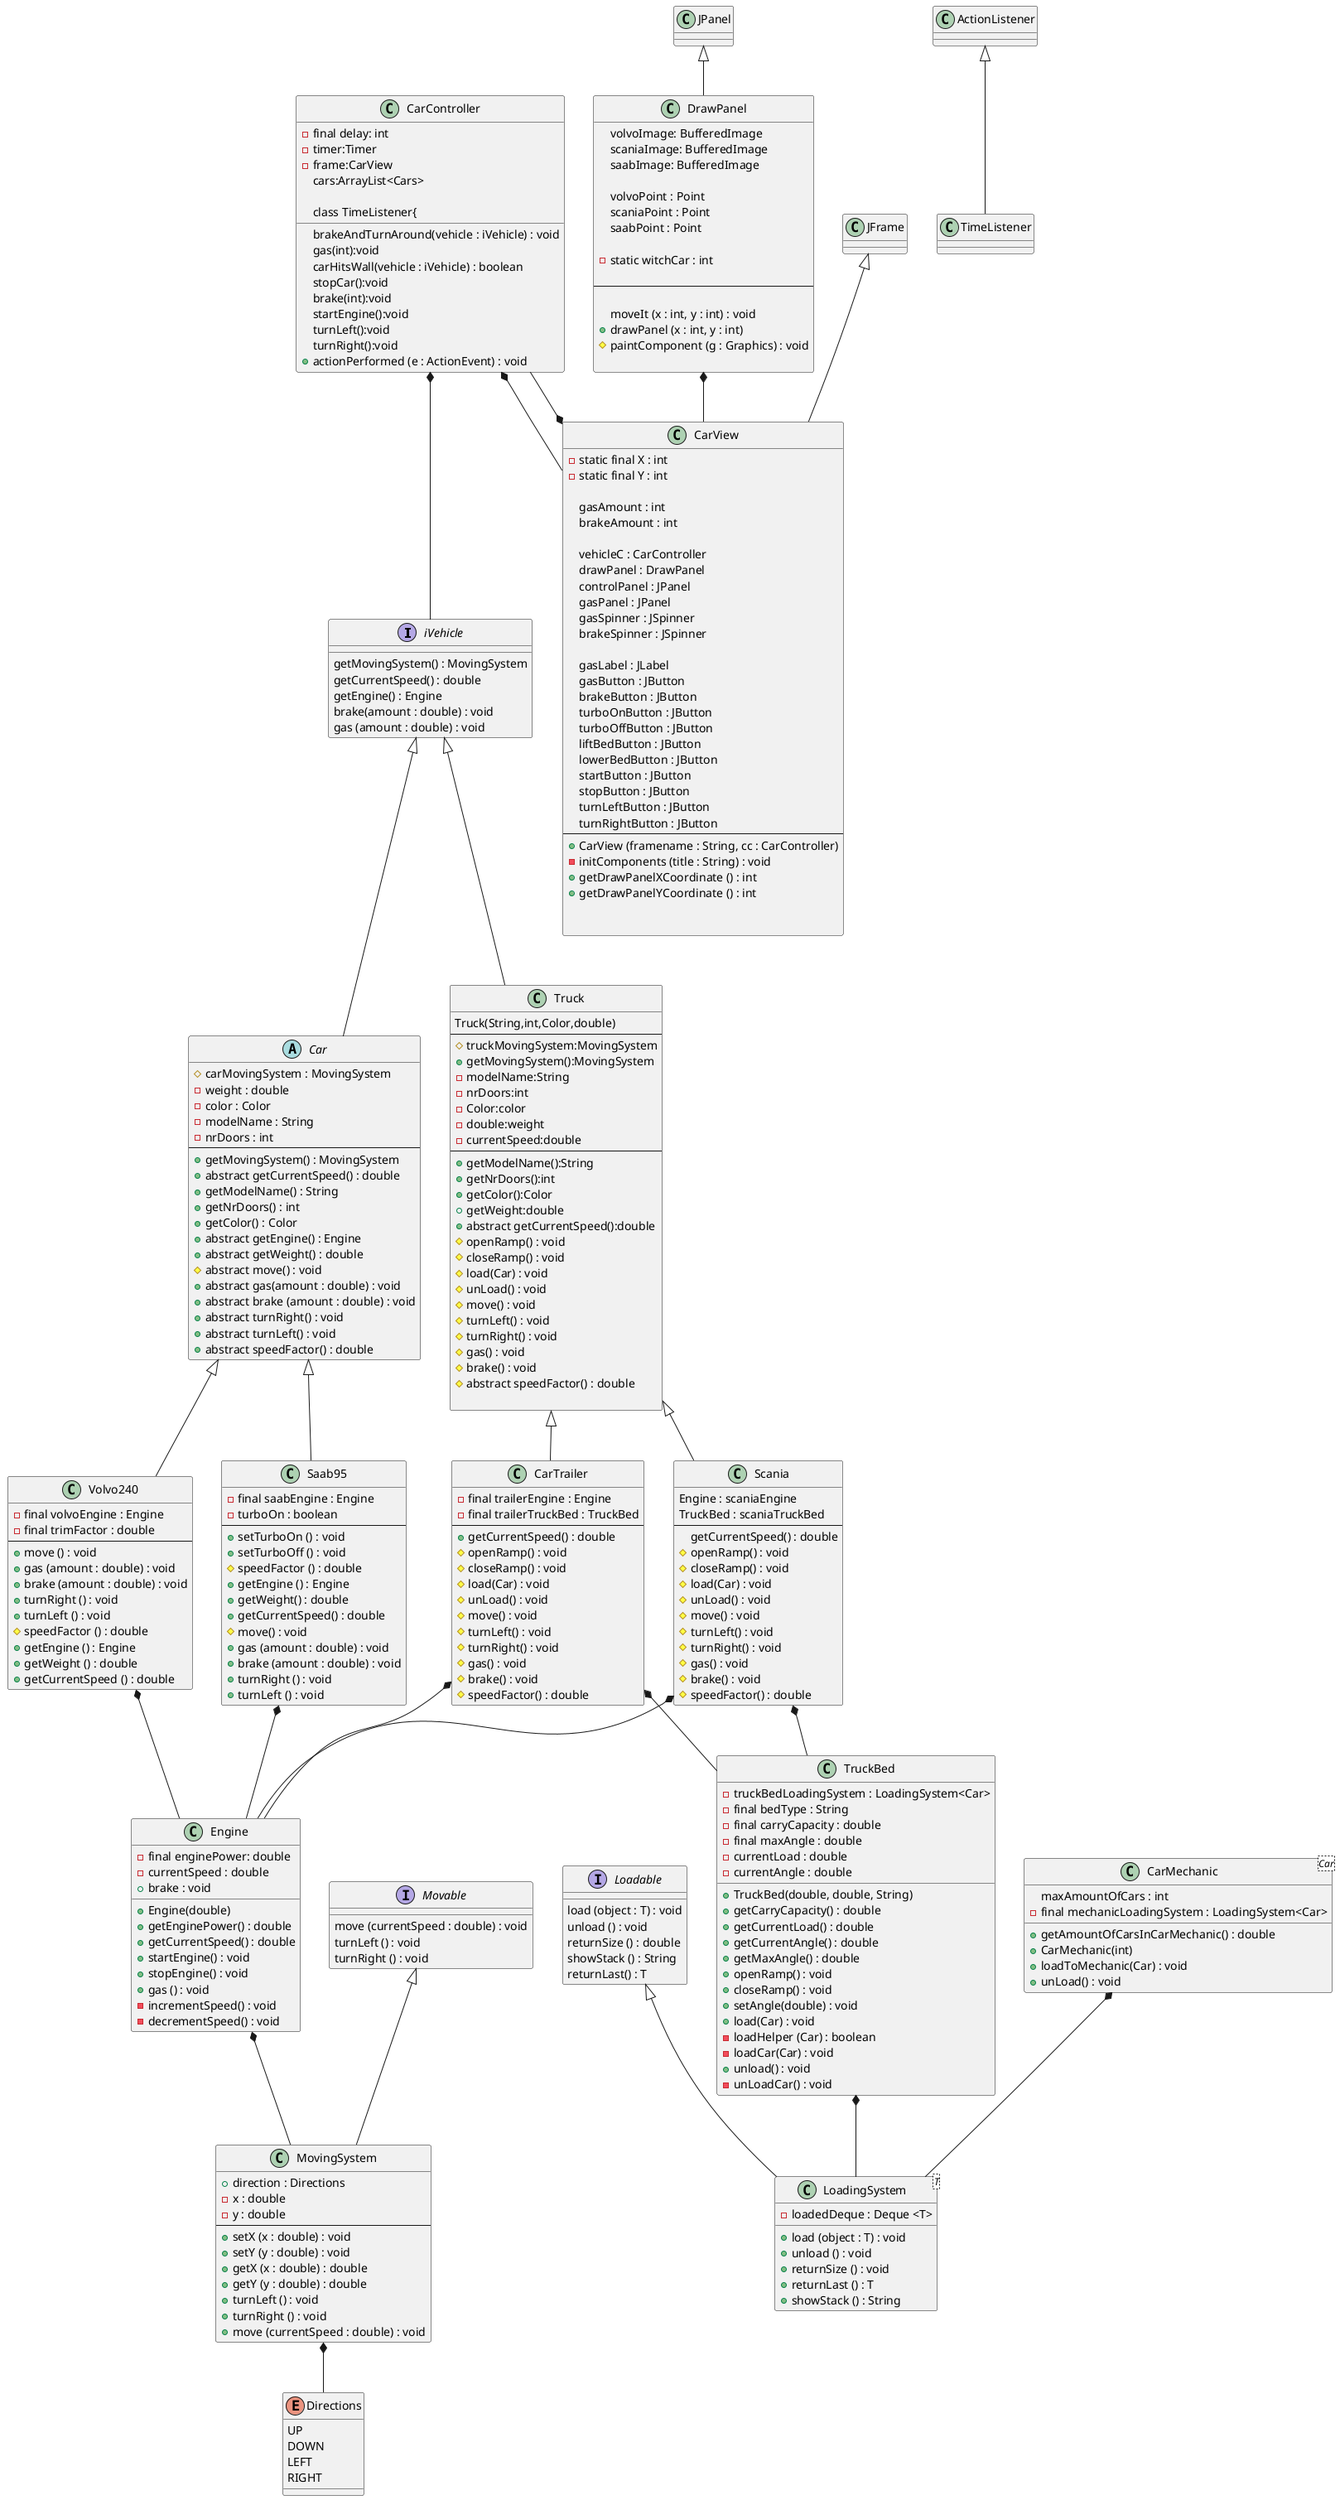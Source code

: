 @startuml


iVehicle <|-- Car
iVehicle <|-- Truck

Car <|-- Volvo240
Car <|-- Saab95

Loadable <|-- LoadingSystem
Movable <|-- MovingSystem



Truck <|--  CarTrailer
Truck <|-- Scania


CarTrailer *-- TruckBed
Scania *-- TruckBed

CarTrailer *-- Engine
Scania *-- Engine

Saab95 *-- Engine
Volvo240 *-- Engine

Engine *-- MovingSystem


MovingSystem *-- Directions

TruckBed *-- LoadingSystem
CarMechanic *-- LoadingSystem




class LoadingSystem <T> {
- loadedDeque : Deque <T>
+ load (object : T) : void
+ unload () : void
+ returnSize () : void
+ returnLast () : T
+ showStack () : String
}


class MovingSystem {
+ direction : Directions
- x : double
- y : double
----
+ setX (x : double) : void
+ setY (y : double) : void
+ getX (x : double) : double
+ getY (y : double) : double
+ turnLeft () : void
+ turnRight () : void
+ move (currentSpeed : double) : void
}


interface Loadable {
load (object : T) : void
unload () : void
returnSize () : double
showStack () : String
returnLast() : T
}

interface Movable{
move (currentSpeed : double) : void
turnLeft () : void
turnRight () : void
}

interface iVehicle{

getMovingSystem() : MovingSystem
getCurrentSpeed() : double
getEngine() : Engine
brake(amount : double) : void
gas (amount : double) : void
}

enum Directions {
UP
DOWN
LEFT
RIGHT
}

class CarTrailer {
- final trailerEngine : Engine
- final trailerTruckBed : TruckBed
---
+ getCurrentSpeed() : double
# openRamp() : void
# closeRamp() : void
# load(Car) : void
# unLoad() : void
# move() : void
# turnLeft() : void
# turnRight() : void
# gas() : void
# brake() : void
# speedFactor() : double
}

class Scania {
Engine : scaniaEngine
TruckBed : scaniaTruckBed
---
getCurrentSpeed() : double
# openRamp() : void
# closeRamp() : void
# load(Car) : void
# unLoad() : void
# move() : void
# turnLeft() : void
# turnRight() : void
# gas() : void
# brake() : void
# speedFactor() : double
}

class Truck{
Truck(String,int,Color,double)
---
#truckMovingSystem:MovingSystem
+getMovingSystem():MovingSystem
-modelName:String
-nrDoors:int
-Color:color
-double:weight
-currentSpeed:double
---
+getModelName():String
+getNrDoors():int
+getColor():Color
+getWeight:double
+abstract getCurrentSpeed():double
# openRamp() : void
# closeRamp() : void
# load(Car) : void
# unLoad() : void
# move() : void
# turnLeft() : void
# turnRight() : void
# gas() : void
# brake() : void
# abstract speedFactor() : double

}


abstract class Car {
# carMovingSystem : MovingSystem
- weight : double
- color : Color
- modelName : String
- nrDoors : int
----
+ getMovingSystem() : MovingSystem
+ abstract getCurrentSpeed() : double
+ getModelName() : String
+ getNrDoors() : int
+ getColor() : Color
+ abstract getEngine() : Engine
+ abstract getWeight() : double
# abstract move() : void
+ abstract gas(amount : double) : void
+ abstract brake (amount : double) : void
+ abstract turnRight() : void
+ abstract turnLeft() : void
+ abstract speedFactor() : double
}

class Volvo240 {
- final volvoEngine : Engine
- final trimFactor : double
----
+ move () : void
+ gas (amount : double) : void
+ brake (amount : double) : void
+ turnRight () : void
+ turnLeft () : void
# speedFactor () : double
+ getEngine () : Engine
+ getWeight () : double
+ getCurrentSpeed () : double
}

class Saab95{
- final saabEngine : Engine
- turboOn : boolean
----
+ setTurboOn () : void
+ setTurboOff () : void
# speedFactor () : double
+ getEngine () : Engine
+ getWeight() : double
+ getCurrentSpeed() : double
# move() : void
+ gas (amount : double) : void
+ brake (amount : double) : void
+ turnRight () : void
+ turnLeft () : void
}

class TruckBed {
- truckBedLoadingSystem : LoadingSystem<Car>
- final bedType : String
- final carryCapacity : double
- final maxAngle : double
- currentLoad : double
- currentAngle : double

+ TruckBed(double, double, String)
+ getCarryCapacity() : double
+ getCurrentLoad() : double
+ getCurrentAngle() : double
+ getMaxAngle() : double
+ openRamp() : void
+ closeRamp() : void
+ setAngle(double) : void
+ load(Car) : void
- loadHelper (Car) : boolean
- loadCar(Car) : void
+ unload() : void
- unLoadCar() : void

}


class Engine {
- final enginePower: double
- currentSpeed : double
+ Engine(double)
+ getEnginePower() : double
+ getCurrentSpeed() : double
+ startEngine() : void
+ stopEngine() : void
+ gas () : void
+ brake : void
- incrementSpeed() : void
- decrementSpeed() : void
}

class CarMechanic <Car> {
maxAmountOfCars : int
- final mechanicLoadingSystem : LoadingSystem<Car>
+ getAmountOfCarsInCarMechanic() : double
+ CarMechanic(int)
+ loadToMechanic(Car) : void
+ unLoad() : void
}


ActionListener <|-- TimeListener


CarController *-- iVehicle
CarController *-- CarView
class CarController {


-final delay: int
-timer:Timer
-frame:CarView
cars:ArrayList<Cars>
brakeAndTurnAround(vehicle : iVehicle) : void
gas(int):void
carHitsWall(vehicle : iVehicle) : boolean
stopCar():void
brake(int):void
startEngine():void
turnLeft():void
turnRight():void

class TimeListener{
+actionPerformed (e : ActionEvent) : void
}



JFrame <|-- CarView

CarView *-- CarController
class CarView{
- static final X : int
- static final Y : int

gasAmount : int
brakeAmount : int

vehicleC : CarController
drawPanel : DrawPanel
controlPanel : JPanel
gasPanel : JPanel
gasSpinner : JSpinner
brakeSpinner : JSpinner

gasLabel : JLabel
gasButton : JButton
brakeButton : JButton
turboOnButton : JButton
turboOffButton : JButton
liftBedButton : JButton
lowerBedButton : JButton
startButton : JButton
stopButton : JButton
turnLeftButton : JButton
turnRightButton : JButton
----
+ CarView (framename : String, cc : CarController)
- initComponents (title : String) : void
+ getDrawPanelXCoordinate () : int
+ getDrawPanelYCoordinate () : int


}



JPanel <|-- DrawPanel

DrawPanel *-- CarView
class DrawPanel{
volvoImage: BufferedImage
scaniaImage: BufferedImage
saabImage: BufferedImage

volvoPoint : Point
scaniaPoint : Point
saabPoint : Point

- static witchCar : int

----

moveIt (x : int, y : int) : void
+ drawPanel (x : int, y : int)
# paintComponent (g : Graphics) : void

}



@enduml